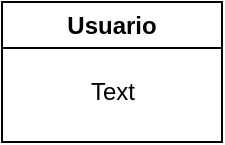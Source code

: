 <mxfile version="24.2.3" type="github">
  <diagram name="Page-1" id="h49TijKHtshbXExQhrOC">
    <mxGraphModel dx="806" dy="861" grid="1" gridSize="10" guides="1" tooltips="1" connect="1" arrows="1" fold="1" page="1" pageScale="1" pageWidth="850" pageHeight="1100" math="0" shadow="0">
      <root>
        <mxCell id="0" />
        <mxCell id="1" parent="0" />
        <mxCell id="zzLwrkJmqYXiXiZeNMsP-1" value="Usuario" style="swimlane;whiteSpace=wrap;html=1;" vertex="1" parent="1">
          <mxGeometry x="80" y="230" width="110" height="70" as="geometry">
            <mxRectangle x="80" y="230" width="140" height="30" as="alternateBounds" />
          </mxGeometry>
        </mxCell>
        <mxCell id="zzLwrkJmqYXiXiZeNMsP-3" value="Text" style="text;html=1;align=center;verticalAlign=middle;resizable=0;points=[];autosize=1;strokeColor=none;fillColor=none;" vertex="1" parent="zzLwrkJmqYXiXiZeNMsP-1">
          <mxGeometry x="30" y="30" width="50" height="30" as="geometry" />
        </mxCell>
      </root>
    </mxGraphModel>
  </diagram>
</mxfile>
